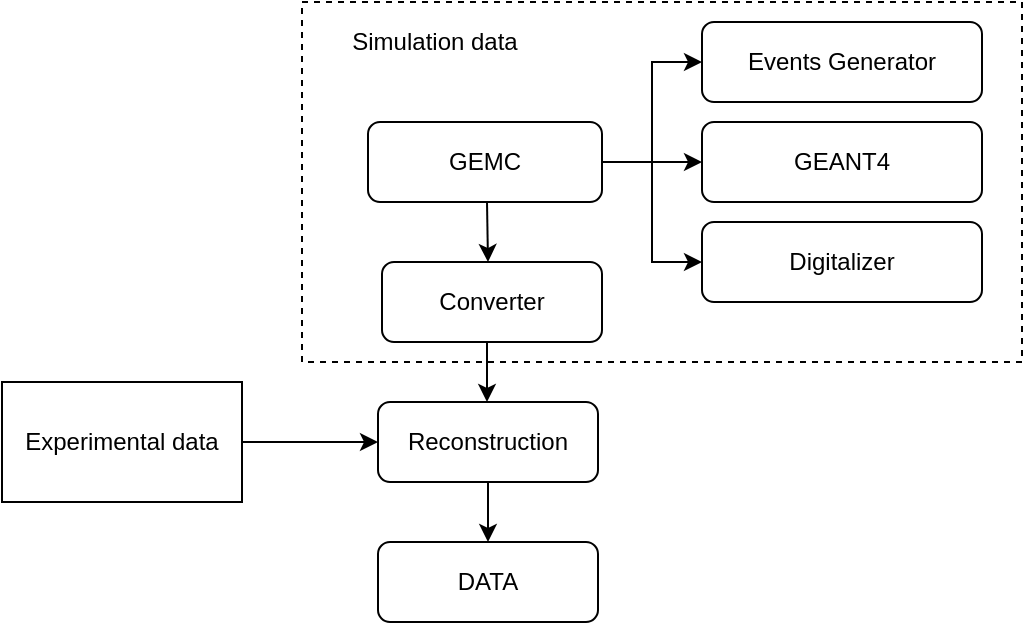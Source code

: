 <mxfile pages="1" version="11.2.7" type="github"><diagram id="WsO1ZmtU6VNMbzo1R-Pt" name="Page-1"><mxGraphModel dx="854" dy="387" grid="1" gridSize="10" guides="1" tooltips="1" connect="1" arrows="1" fold="1" page="1" pageScale="1" pageWidth="827" pageHeight="1169" math="0" shadow="0"><root><mxCell id="0"/><mxCell id="1" parent="0"/><mxCell id="IXq65qjKT9z6qVjMczgV-5" value="" style="rounded=0;whiteSpace=wrap;html=1;dashed=1;" vertex="1" parent="1"><mxGeometry x="340" y="120" width="360" height="180" as="geometry"/></mxCell><mxCell id="lr9a0rLuuKI-i7EZPzjD-1" value="Events Generator" style="rounded=1;whiteSpace=wrap;html=1;" parent="1" vertex="1"><mxGeometry x="540" y="130" width="140" height="40" as="geometry"/></mxCell><mxCell id="lr9a0rLuuKI-i7EZPzjD-6" value="" style="endArrow=classic;html=1;" parent="1" edge="1"><mxGeometry width="50" height="50" relative="1" as="geometry"><mxPoint x="432.5" y="220" as="sourcePoint"/><mxPoint x="433" y="250" as="targetPoint"/></mxGeometry></mxCell><mxCell id="lr9a0rLuuKI-i7EZPzjD-7" value="&lt;div&gt;Converter&lt;/div&gt;" style="rounded=1;whiteSpace=wrap;html=1;" parent="1" vertex="1"><mxGeometry x="380" y="250" width="110" height="40" as="geometry"/></mxCell><mxCell id="lr9a0rLuuKI-i7EZPzjD-8" value="" style="endArrow=classic;html=1;" parent="1" edge="1"><mxGeometry width="50" height="50" relative="1" as="geometry"><mxPoint x="432.5" y="290" as="sourcePoint"/><mxPoint x="433" y="320" as="targetPoint"/><Array as="points"><mxPoint x="432.5" y="320"/></Array></mxGeometry></mxCell><mxCell id="lr9a0rLuuKI-i7EZPzjD-13" value="Reconstruction" style="rounded=1;whiteSpace=wrap;html=1;" parent="1" vertex="1"><mxGeometry x="378" y="320" width="110" height="40" as="geometry"/></mxCell><mxCell id="lr9a0rLuuKI-i7EZPzjD-14" value="" style="endArrow=classic;html=1;" parent="1" edge="1"><mxGeometry width="50" height="50" relative="1" as="geometry"><mxPoint x="433" y="360" as="sourcePoint"/><mxPoint x="433" y="390" as="targetPoint"/></mxGeometry></mxCell><mxCell id="lr9a0rLuuKI-i7EZPzjD-15" value="DATA" style="rounded=1;whiteSpace=wrap;html=1;" parent="1" vertex="1"><mxGeometry x="378" y="390" width="110" height="40" as="geometry"/></mxCell><mxCell id="lr9a0rLuuKI-i7EZPzjD-24" value="" style="edgeStyle=orthogonalEdgeStyle;rounded=0;orthogonalLoop=1;jettySize=auto;html=1;" parent="1" source="lr9a0rLuuKI-i7EZPzjD-17" target="lr9a0rLuuKI-i7EZPzjD-19" edge="1"><mxGeometry relative="1" as="geometry"/></mxCell><mxCell id="lr9a0rLuuKI-i7EZPzjD-29" style="edgeStyle=orthogonalEdgeStyle;rounded=0;orthogonalLoop=1;jettySize=auto;html=1;exitX=1;exitY=0.5;exitDx=0;exitDy=0;entryX=0;entryY=0.5;entryDx=0;entryDy=0;" parent="1" source="lr9a0rLuuKI-i7EZPzjD-17" target="lr9a0rLuuKI-i7EZPzjD-1" edge="1"><mxGeometry relative="1" as="geometry"/></mxCell><mxCell id="lr9a0rLuuKI-i7EZPzjD-31" style="edgeStyle=orthogonalEdgeStyle;rounded=0;orthogonalLoop=1;jettySize=auto;html=1;exitX=1;exitY=0.5;exitDx=0;exitDy=0;entryX=0;entryY=0.5;entryDx=0;entryDy=0;" parent="1" source="lr9a0rLuuKI-i7EZPzjD-17" target="lr9a0rLuuKI-i7EZPzjD-20" edge="1"><mxGeometry relative="1" as="geometry"/></mxCell><mxCell id="lr9a0rLuuKI-i7EZPzjD-17" value="GEMC" style="rounded=1;whiteSpace=wrap;html=1;" parent="1" vertex="1"><mxGeometry x="373" y="180" width="117" height="40" as="geometry"/></mxCell><mxCell id="lr9a0rLuuKI-i7EZPzjD-19" value="GEANT4" style="rounded=1;whiteSpace=wrap;html=1;" parent="1" vertex="1"><mxGeometry x="540" y="180" width="140" height="40" as="geometry"/></mxCell><mxCell id="lr9a0rLuuKI-i7EZPzjD-20" value="Digitalizer" style="rounded=1;whiteSpace=wrap;html=1;" parent="1" vertex="1"><mxGeometry x="540" y="230" width="140" height="40" as="geometry"/></mxCell><mxCell id="IXq65qjKT9z6qVjMczgV-2" style="edgeStyle=orthogonalEdgeStyle;rounded=0;orthogonalLoop=1;jettySize=auto;html=1;entryX=0;entryY=0.5;entryDx=0;entryDy=0;" edge="1" parent="1" source="IXq65qjKT9z6qVjMczgV-1" target="lr9a0rLuuKI-i7EZPzjD-13"><mxGeometry relative="1" as="geometry"/></mxCell><mxCell id="IXq65qjKT9z6qVjMczgV-1" value="Experimental data" style="rounded=0;whiteSpace=wrap;html=1;" vertex="1" parent="1"><mxGeometry x="190" y="310" width="120" height="60" as="geometry"/></mxCell><mxCell id="IXq65qjKT9z6qVjMczgV-6" value="Simulation data" style="text;html=1;strokeColor=none;fillColor=none;align=center;verticalAlign=middle;whiteSpace=wrap;rounded=0;dashed=1;" vertex="1" parent="1"><mxGeometry x="353" y="130" width="107" height="20" as="geometry"/></mxCell></root></mxGraphModel></diagram></mxfile>